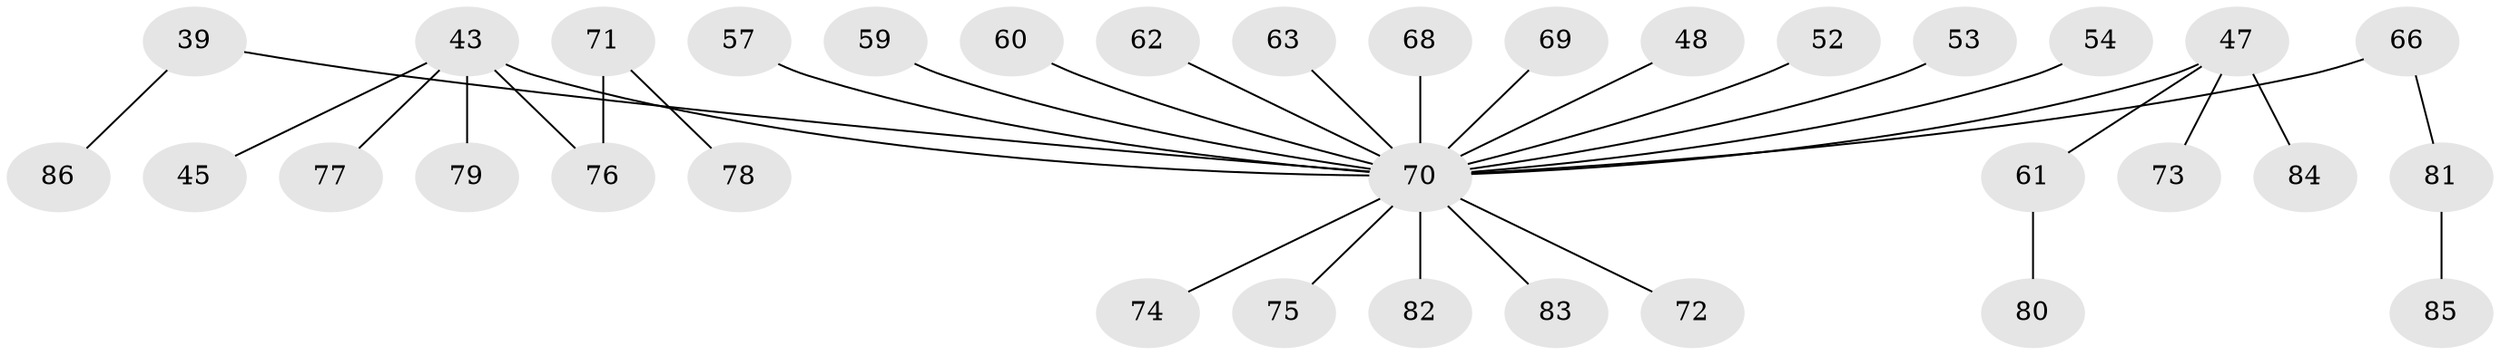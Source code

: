 // original degree distribution, {3: 0.12790697674418605, 7: 0.011627906976744186, 5: 0.03488372093023256, 4: 0.06976744186046512, 8: 0.011627906976744186, 2: 0.22093023255813954, 1: 0.5232558139534884}
// Generated by graph-tools (version 1.1) at 2025/56/03/04/25 21:56:07]
// undirected, 34 vertices, 33 edges
graph export_dot {
graph [start="1"]
  node [color=gray90,style=filled];
  39;
  43 [super="+40"];
  45;
  47 [super="+15"];
  48;
  52;
  53;
  54;
  57;
  59;
  60 [super="+31"];
  61;
  62;
  63;
  66;
  68;
  69;
  70 [super="+2+1+12+9+7+16+56+27+17+26+65+20+23+28+51+22+30+35+38+32+33+44+34+67+37+41+50+46"];
  71 [super="+64"];
  72;
  73;
  74;
  75;
  76 [super="+55"];
  77;
  78;
  79;
  80;
  81;
  82;
  83;
  84;
  85;
  86;
  39 -- 86;
  39 -- 70;
  43 -- 45;
  43 -- 77;
  43 -- 79;
  43 -- 70;
  43 -- 76;
  47 -- 61;
  47 -- 73;
  47 -- 84;
  47 -- 70;
  48 -- 70;
  52 -- 70;
  53 -- 70;
  54 -- 70;
  57 -- 70;
  59 -- 70;
  60 -- 70;
  61 -- 80;
  62 -- 70;
  63 -- 70;
  66 -- 81;
  66 -- 70;
  68 -- 70;
  69 -- 70;
  70 -- 75;
  70 -- 72;
  70 -- 83;
  70 -- 82;
  70 -- 74;
  71 -- 78;
  71 -- 76;
  81 -- 85;
}
